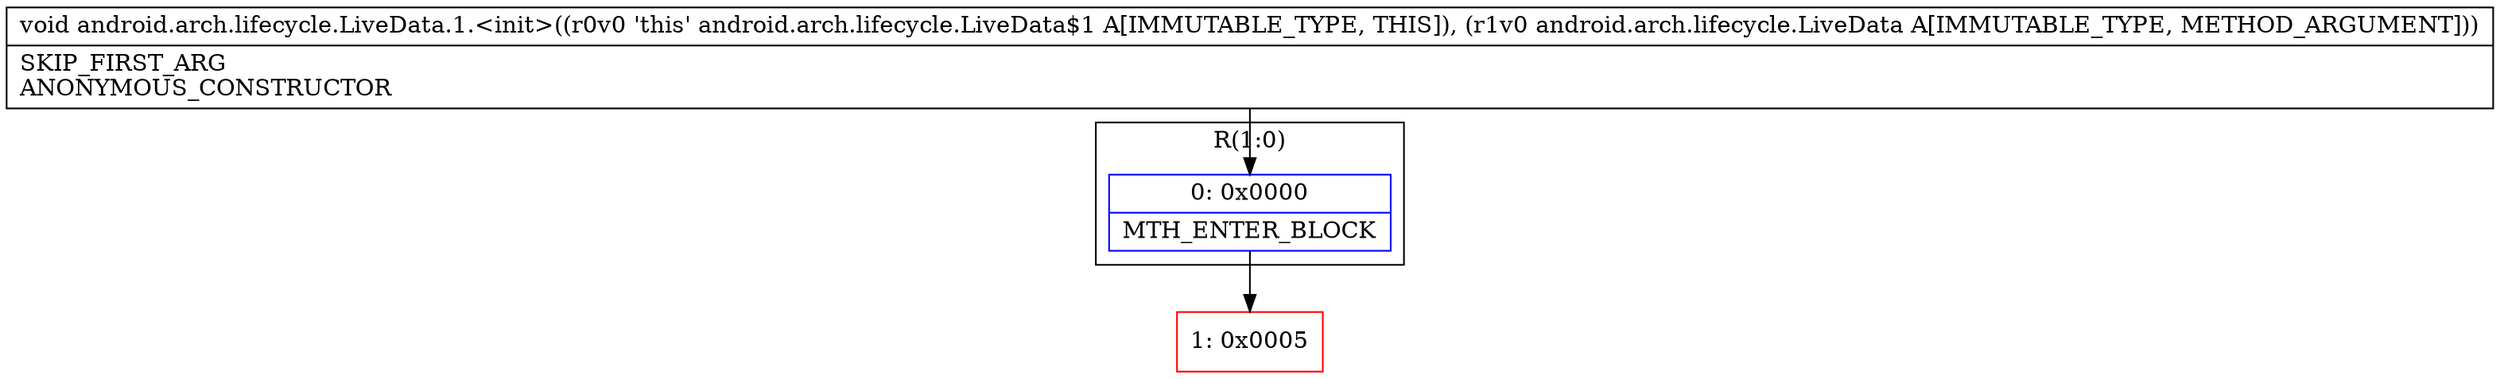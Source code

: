 digraph "CFG forandroid.arch.lifecycle.LiveData.1.\<init\>(Landroid\/arch\/lifecycle\/LiveData;)V" {
subgraph cluster_Region_1214207874 {
label = "R(1:0)";
node [shape=record,color=blue];
Node_0 [shape=record,label="{0\:\ 0x0000|MTH_ENTER_BLOCK\l}"];
}
Node_1 [shape=record,color=red,label="{1\:\ 0x0005}"];
MethodNode[shape=record,label="{void android.arch.lifecycle.LiveData.1.\<init\>((r0v0 'this' android.arch.lifecycle.LiveData$1 A[IMMUTABLE_TYPE, THIS]), (r1v0 android.arch.lifecycle.LiveData A[IMMUTABLE_TYPE, METHOD_ARGUMENT]))  | SKIP_FIRST_ARG\lANONYMOUS_CONSTRUCTOR\l}"];
MethodNode -> Node_0;
Node_0 -> Node_1;
}

